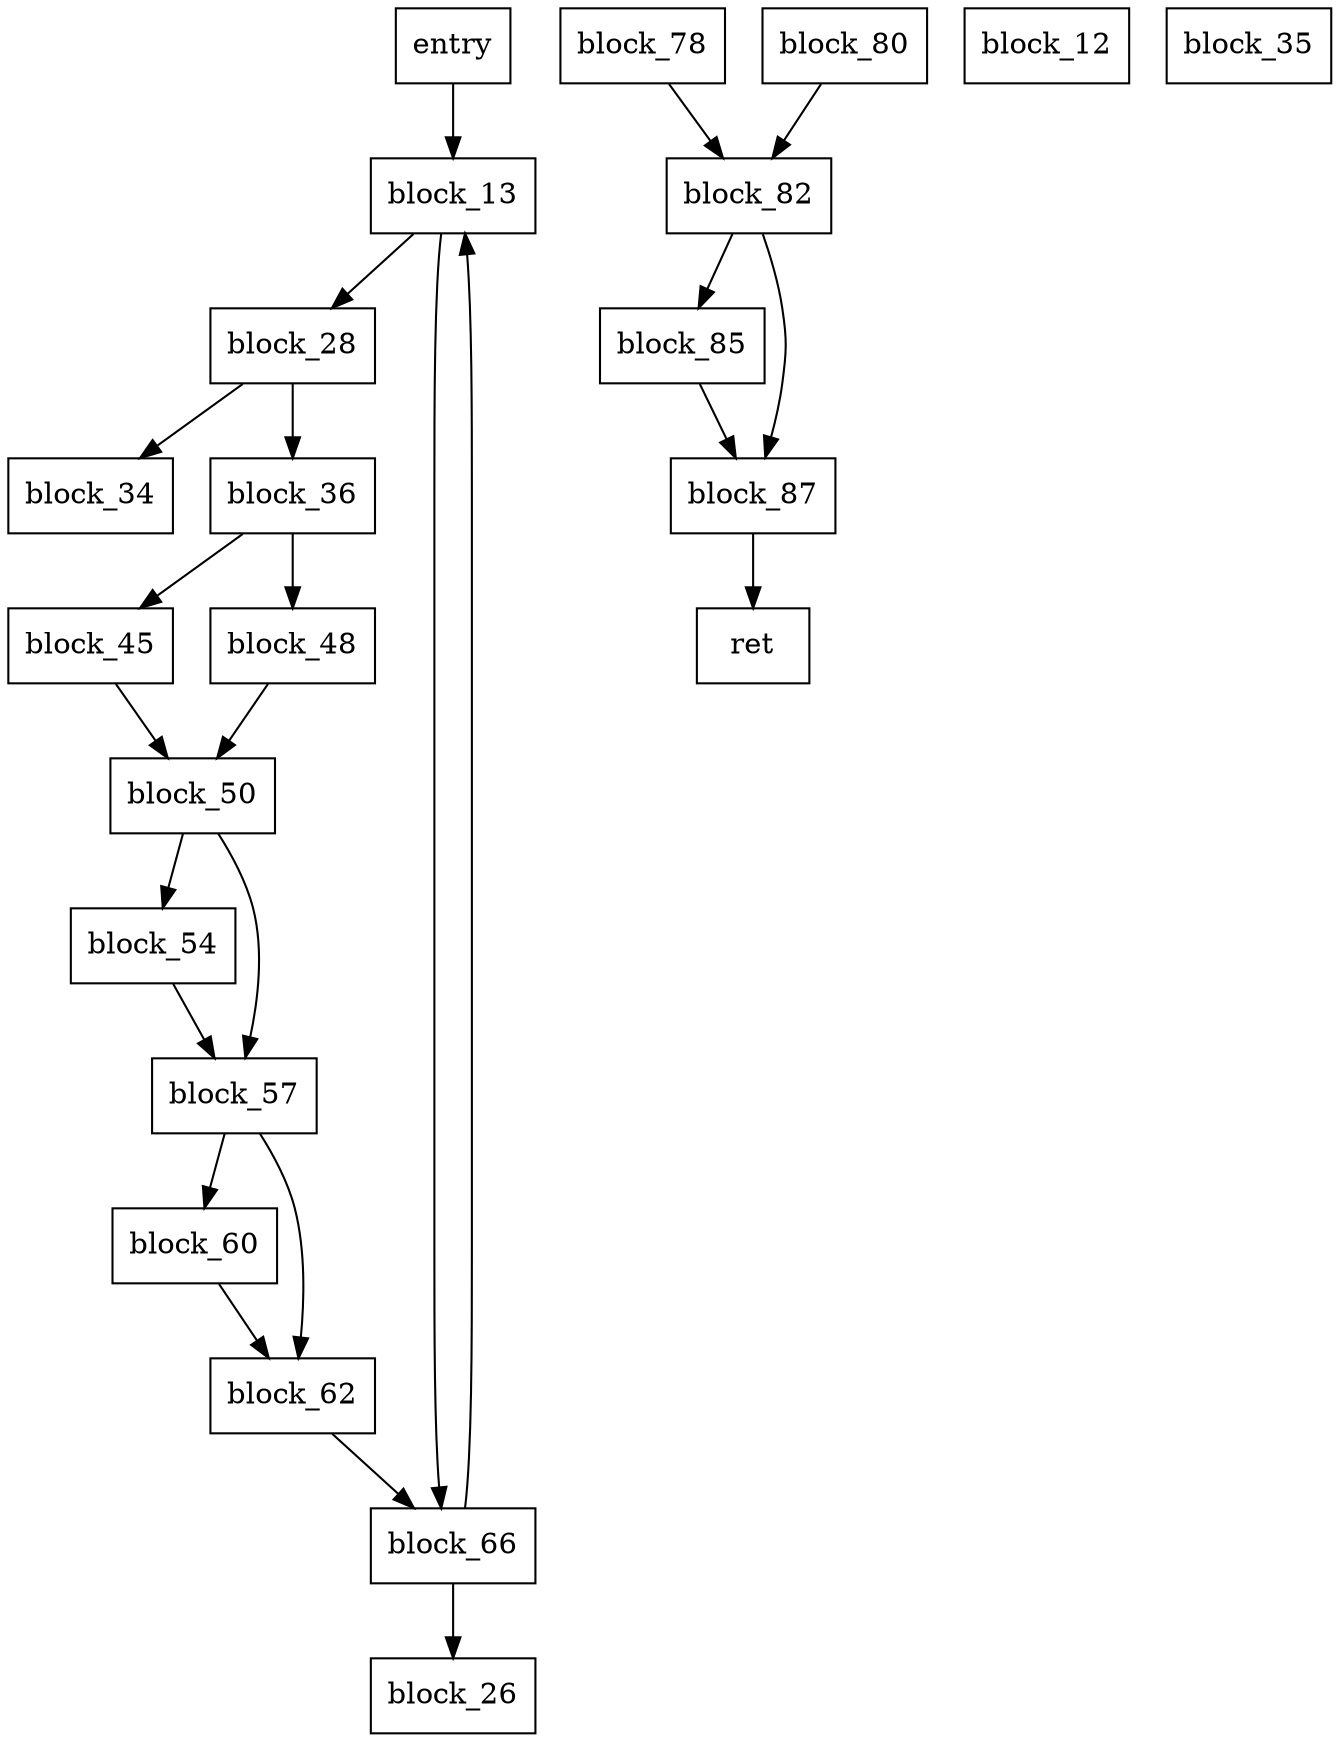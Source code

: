digraph ControlFlowGraph {
    node [shape=rectangle];
    entry;
    ret;
    block_12;
    block_13;
    block_26;
    block_28;
    block_34;
    block_35;
    block_36;
    block_45;
    block_48;
    block_50;
    block_54;
    block_57;
    block_60;
    block_62;
    block_66;
    block_78;
    block_80;
    block_82;
    block_85;
    block_87;

    entry -> block_13;
    block_13 -> block_28;
    block_13 -> block_66;
    block_28 -> block_34;
    block_28 -> block_36;
    block_36 -> block_45;
    block_36 -> block_48;
    block_45 -> block_50;
    block_48 -> block_50;
    block_50 -> block_54;
    block_50 -> block_57;
    block_54 -> block_57;
    block_57 -> block_60;
    block_57 -> block_62;
    block_60 -> block_62;
    block_62 -> block_66;
    block_66 -> block_13;
    block_66 -> block_26;
    block_78 -> block_82;
    block_80 -> block_82;
    block_82 -> block_85;
    block_82 -> block_87;
    block_85 -> block_87;
    block_87 -> ret;
}